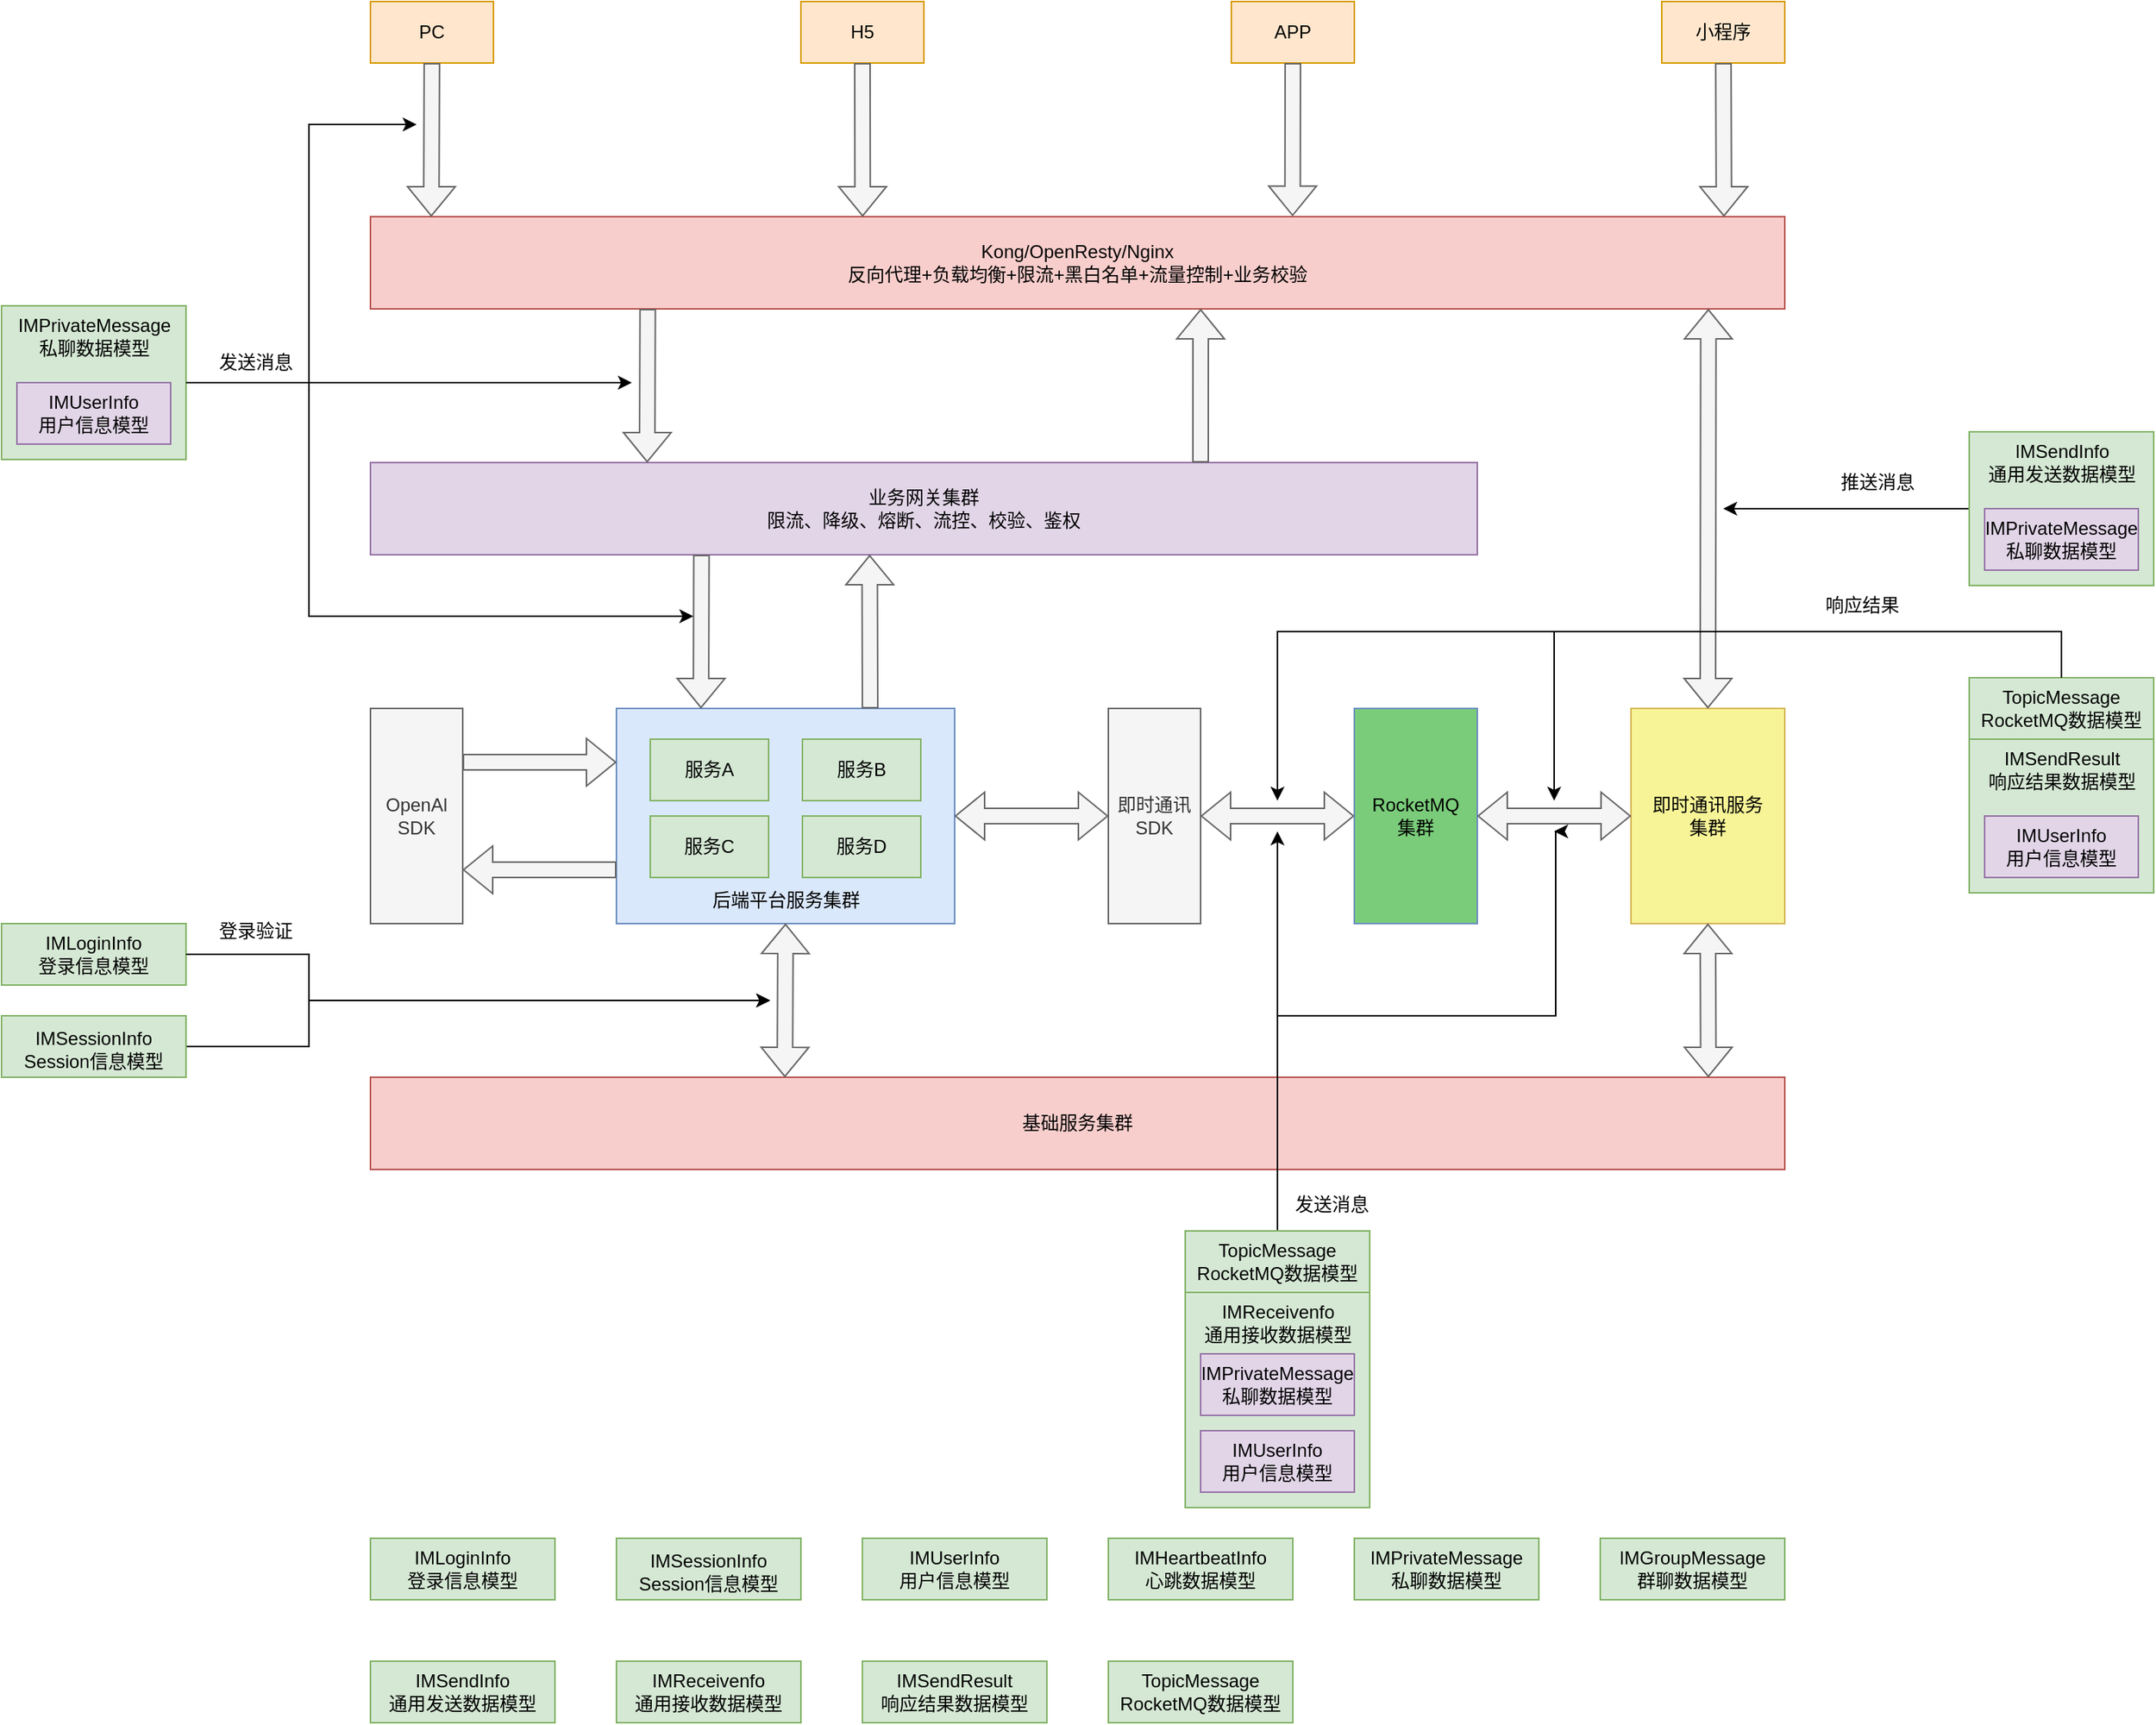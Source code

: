 <mxfile version="22.1.16" type="github">
  <diagram name="第 1 页" id="prUwxHIpTpnHMeyIK_7-">
    <mxGraphModel dx="2893" dy="2288" grid="1" gridSize="10" guides="1" tooltips="1" connect="1" arrows="1" fold="1" page="1" pageScale="1" pageWidth="827" pageHeight="1169" math="0" shadow="0">
      <root>
        <mxCell id="0" />
        <mxCell id="1" parent="0" />
        <mxCell id="vA53lnIsRnmp6saCnfre-1" value="PC" style="rounded=0;whiteSpace=wrap;html=1;fillColor=#ffe6cc;strokeColor=#d79b00;" vertex="1" parent="1">
          <mxGeometry x="40" y="-40" width="80" height="40" as="geometry" />
        </mxCell>
        <mxCell id="vA53lnIsRnmp6saCnfre-2" value="H5" style="rounded=0;whiteSpace=wrap;html=1;fillColor=#ffe6cc;strokeColor=#d79b00;" vertex="1" parent="1">
          <mxGeometry x="320" y="-40" width="80" height="40" as="geometry" />
        </mxCell>
        <mxCell id="vA53lnIsRnmp6saCnfre-3" value="APP" style="rounded=0;whiteSpace=wrap;html=1;fillColor=#ffe6cc;strokeColor=#d79b00;" vertex="1" parent="1">
          <mxGeometry x="600" y="-40" width="80" height="40" as="geometry" />
        </mxCell>
        <mxCell id="vA53lnIsRnmp6saCnfre-4" value="小程序" style="rounded=0;whiteSpace=wrap;html=1;fillColor=#ffe6cc;strokeColor=#d79b00;" vertex="1" parent="1">
          <mxGeometry x="880" y="-40" width="80" height="40" as="geometry" />
        </mxCell>
        <mxCell id="vA53lnIsRnmp6saCnfre-5" value="Kong/OpenResty/Nginx&lt;br&gt;反向代理+负载均衡+限流+黑白名单+流量控制+业务校验" style="rounded=0;whiteSpace=wrap;html=1;fillColor=#f8cecc;strokeColor=#b85450;" vertex="1" parent="1">
          <mxGeometry x="40" y="100" width="920" height="60" as="geometry" />
        </mxCell>
        <mxCell id="vA53lnIsRnmp6saCnfre-6" value="业务网关集群&lt;br&gt;限流、降级、熔断、流控、校验、鉴权" style="rounded=0;whiteSpace=wrap;html=1;fillColor=#e1d5e7;strokeColor=#9673a6;" vertex="1" parent="1">
          <mxGeometry x="40" y="260" width="720" height="60" as="geometry" />
        </mxCell>
        <mxCell id="vA53lnIsRnmp6saCnfre-9" value="OpenAl&lt;br&gt;SDK" style="rounded=0;whiteSpace=wrap;html=1;fillColor=#f5f5f5;fontColor=#333333;strokeColor=#666666;" vertex="1" parent="1">
          <mxGeometry x="40" y="420" width="60" height="140" as="geometry" />
        </mxCell>
        <mxCell id="vA53lnIsRnmp6saCnfre-10" value="即时通讯&lt;br&gt;SDK" style="rounded=0;whiteSpace=wrap;html=1;fillColor=#f5f5f5;fontColor=#333333;strokeColor=#666666;" vertex="1" parent="1">
          <mxGeometry x="520" y="420" width="60" height="140" as="geometry" />
        </mxCell>
        <mxCell id="vA53lnIsRnmp6saCnfre-18" value="" style="group" vertex="1" connectable="0" parent="1">
          <mxGeometry x="200" y="420" width="220" height="140" as="geometry" />
        </mxCell>
        <mxCell id="vA53lnIsRnmp6saCnfre-12" value="" style="rounded=0;whiteSpace=wrap;html=1;fillColor=#dae8fc;strokeColor=#6c8ebf;" vertex="1" parent="vA53lnIsRnmp6saCnfre-18">
          <mxGeometry width="220" height="140" as="geometry" />
        </mxCell>
        <mxCell id="vA53lnIsRnmp6saCnfre-14" value="服务A" style="rounded=0;whiteSpace=wrap;html=1;fillColor=#d5e8d4;strokeColor=#82b366;" vertex="1" parent="vA53lnIsRnmp6saCnfre-18">
          <mxGeometry x="22" y="20" width="77" height="40" as="geometry" />
        </mxCell>
        <mxCell id="vA53lnIsRnmp6saCnfre-15" value="服务B" style="rounded=0;whiteSpace=wrap;html=1;fillColor=#d5e8d4;strokeColor=#82b366;" vertex="1" parent="vA53lnIsRnmp6saCnfre-18">
          <mxGeometry x="121" y="20" width="77" height="40" as="geometry" />
        </mxCell>
        <mxCell id="vA53lnIsRnmp6saCnfre-16" value="服务C" style="rounded=0;whiteSpace=wrap;html=1;fillColor=#d5e8d4;strokeColor=#82b366;" vertex="1" parent="vA53lnIsRnmp6saCnfre-18">
          <mxGeometry x="22" y="70" width="77" height="40" as="geometry" />
        </mxCell>
        <mxCell id="vA53lnIsRnmp6saCnfre-17" value="服务D" style="rounded=0;whiteSpace=wrap;html=1;fillColor=#d5e8d4;strokeColor=#82b366;" vertex="1" parent="vA53lnIsRnmp6saCnfre-18">
          <mxGeometry x="121" y="70" width="77" height="40" as="geometry" />
        </mxCell>
        <mxCell id="vA53lnIsRnmp6saCnfre-13" value="后端平台服务集群" style="text;html=1;align=center;verticalAlign=middle;resizable=0;points=[];autosize=1;strokeColor=none;fillColor=none;" vertex="1" parent="vA53lnIsRnmp6saCnfre-18">
          <mxGeometry x="50" y="110" width="120" height="30" as="geometry" />
        </mxCell>
        <mxCell id="vA53lnIsRnmp6saCnfre-19" value="RocketMQ&lt;br&gt;集群" style="rounded=0;whiteSpace=wrap;html=1;fillColor=#7ACC7A;strokeColor=#6c8ebf;" vertex="1" parent="1">
          <mxGeometry x="680" y="420" width="80" height="140" as="geometry" />
        </mxCell>
        <mxCell id="vA53lnIsRnmp6saCnfre-20" value="即时通讯服务&lt;br&gt;集群" style="rounded=0;whiteSpace=wrap;html=1;fillColor=#F7F497;strokeColor=#d6b656;" vertex="1" parent="1">
          <mxGeometry x="860" y="420" width="100" height="140" as="geometry" />
        </mxCell>
        <mxCell id="vA53lnIsRnmp6saCnfre-24" value="IMHeartbeatInfo&lt;br&gt;心跳数据模型" style="rounded=0;whiteSpace=wrap;html=1;fillColor=#d5e8d4;strokeColor=#82b366;spacing=6;" vertex="1" parent="1">
          <mxGeometry x="520" y="960" width="120" height="40" as="geometry" />
        </mxCell>
        <mxCell id="vA53lnIsRnmp6saCnfre-26" value="IMGroupMessage&lt;br&gt;群聊数据模型" style="rounded=0;whiteSpace=wrap;html=1;fillColor=#d5e8d4;strokeColor=#82b366;spacing=6;" vertex="1" parent="1">
          <mxGeometry x="840" y="960" width="120" height="40" as="geometry" />
        </mxCell>
        <mxCell id="vA53lnIsRnmp6saCnfre-29" value="IMSendResult&lt;br&gt;响应结果数据模型" style="rounded=0;whiteSpace=wrap;html=1;fillColor=#d5e8d4;strokeColor=#82b366;spacing=6;" vertex="1" parent="1">
          <mxGeometry x="360" y="1040" width="120" height="40" as="geometry" />
        </mxCell>
        <mxCell id="vA53lnIsRnmp6saCnfre-30" value="TopicMessage&lt;br&gt;RocketMQ数据模型" style="rounded=0;whiteSpace=wrap;html=1;fillColor=#d5e8d4;strokeColor=#82b366;spacing=6;" vertex="1" parent="1">
          <mxGeometry x="520" y="1040" width="120" height="40" as="geometry" />
        </mxCell>
        <mxCell id="vA53lnIsRnmp6saCnfre-34" value="" style="shape=flexArrow;endArrow=classic;html=1;rounded=0;fillColor=#f5f5f5;strokeColor=#666666;entryX=0.043;entryY=0;entryDx=0;entryDy=0;entryPerimeter=0;" edge="1" parent="1" source="vA53lnIsRnmp6saCnfre-1" target="vA53lnIsRnmp6saCnfre-5">
          <mxGeometry width="50" height="50" relative="1" as="geometry">
            <mxPoint x="79.58" y="40" as="sourcePoint" />
            <mxPoint x="79.58" y="85" as="targetPoint" />
          </mxGeometry>
        </mxCell>
        <mxCell id="vA53lnIsRnmp6saCnfre-36" value="" style="shape=flexArrow;endArrow=classic;html=1;rounded=0;fillColor=#f5f5f5;strokeColor=#666666;exitX=0.5;exitY=1;exitDx=0;exitDy=0;entryX=0.348;entryY=0;entryDx=0;entryDy=0;entryPerimeter=0;" edge="1" parent="1" source="vA53lnIsRnmp6saCnfre-2" target="vA53lnIsRnmp6saCnfre-5">
          <mxGeometry width="50" height="50" relative="1" as="geometry">
            <mxPoint x="359.81" y="40" as="sourcePoint" />
            <mxPoint x="360" y="90" as="targetPoint" />
          </mxGeometry>
        </mxCell>
        <mxCell id="vA53lnIsRnmp6saCnfre-37" value="" style="shape=flexArrow;endArrow=classic;html=1;rounded=0;fillColor=#f5f5f5;strokeColor=#666666;entryX=0.652;entryY=-0.006;entryDx=0;entryDy=0;entryPerimeter=0;" edge="1" parent="1" source="vA53lnIsRnmp6saCnfre-3" target="vA53lnIsRnmp6saCnfre-5">
          <mxGeometry width="50" height="50" relative="1" as="geometry">
            <mxPoint x="639.6" y="40" as="sourcePoint" />
            <mxPoint x="639.6" y="100" as="targetPoint" />
          </mxGeometry>
        </mxCell>
        <mxCell id="vA53lnIsRnmp6saCnfre-38" value="" style="shape=flexArrow;endArrow=classic;html=1;rounded=0;fillColor=#f5f5f5;strokeColor=#666666;entryX=0.957;entryY=0;entryDx=0;entryDy=0;entryPerimeter=0;" edge="1" parent="1" source="vA53lnIsRnmp6saCnfre-4" target="vA53lnIsRnmp6saCnfre-5">
          <mxGeometry width="50" height="50" relative="1" as="geometry">
            <mxPoint x="919.8" y="40" as="sourcePoint" />
            <mxPoint x="920" y="80" as="targetPoint" />
          </mxGeometry>
        </mxCell>
        <mxCell id="vA53lnIsRnmp6saCnfre-39" value="" style="shape=flexArrow;endArrow=classic;html=1;rounded=0;fillColor=#f5f5f5;strokeColor=#666666;entryX=0.25;entryY=0;entryDx=0;entryDy=0;exitX=0.196;exitY=1;exitDx=0;exitDy=0;exitPerimeter=0;" edge="1" parent="1" source="vA53lnIsRnmp6saCnfre-5" target="vA53lnIsRnmp6saCnfre-6">
          <mxGeometry width="50" height="50" relative="1" as="geometry">
            <mxPoint x="220" y="250" as="sourcePoint" />
            <mxPoint x="190" y="310" as="targetPoint" />
          </mxGeometry>
        </mxCell>
        <mxCell id="vA53lnIsRnmp6saCnfre-40" value="" style="shape=flexArrow;endArrow=classic;html=1;rounded=0;fillColor=#f5f5f5;strokeColor=#666666;exitX=0.75;exitY=0;exitDx=0;exitDy=0;entryX=0.587;entryY=1;entryDx=0;entryDy=0;entryPerimeter=0;" edge="1" parent="1" source="vA53lnIsRnmp6saCnfre-6" target="vA53lnIsRnmp6saCnfre-5">
          <mxGeometry width="50" height="50" relative="1" as="geometry">
            <mxPoint x="450" y="240" as="sourcePoint" />
            <mxPoint x="580" y="250" as="targetPoint" />
          </mxGeometry>
        </mxCell>
        <mxCell id="vA53lnIsRnmp6saCnfre-41" value="" style="shape=flexArrow;endArrow=classic;html=1;rounded=0;fillColor=#f5f5f5;strokeColor=#666666;entryX=0.25;entryY=0;entryDx=0;entryDy=0;exitX=0.299;exitY=1;exitDx=0;exitDy=0;exitPerimeter=0;" edge="1" parent="1" source="vA53lnIsRnmp6saCnfre-6" target="vA53lnIsRnmp6saCnfre-12">
          <mxGeometry width="50" height="50" relative="1" as="geometry">
            <mxPoint x="255" y="330" as="sourcePoint" />
            <mxPoint x="230" y="270" as="targetPoint" />
          </mxGeometry>
        </mxCell>
        <mxCell id="vA53lnIsRnmp6saCnfre-42" value="" style="shape=flexArrow;endArrow=classic;html=1;rounded=0;fillColor=#f5f5f5;strokeColor=#666666;exitX=0.75;exitY=0;exitDx=0;exitDy=0;entryX=0.451;entryY=1;entryDx=0;entryDy=0;entryPerimeter=0;" edge="1" parent="1" source="vA53lnIsRnmp6saCnfre-12" target="vA53lnIsRnmp6saCnfre-6">
          <mxGeometry width="50" height="50" relative="1" as="geometry">
            <mxPoint x="360" y="400" as="sourcePoint" />
            <mxPoint x="365" y="340" as="targetPoint" />
          </mxGeometry>
        </mxCell>
        <mxCell id="vA53lnIsRnmp6saCnfre-43" value="" style="shape=flexArrow;endArrow=classic;html=1;rounded=0;fillColor=#f5f5f5;strokeColor=#666666;entryX=0;entryY=0.25;entryDx=0;entryDy=0;exitX=1;exitY=0.25;exitDx=0;exitDy=0;" edge="1" parent="1" source="vA53lnIsRnmp6saCnfre-9" target="vA53lnIsRnmp6saCnfre-12">
          <mxGeometry width="50" height="50" relative="1" as="geometry">
            <mxPoint x="130" y="370" as="sourcePoint" />
            <mxPoint x="130" y="470" as="targetPoint" />
          </mxGeometry>
        </mxCell>
        <mxCell id="vA53lnIsRnmp6saCnfre-44" value="" style="shape=flexArrow;endArrow=classic;html=1;rounded=0;fillColor=#f5f5f5;strokeColor=#666666;exitX=0;exitY=0.75;exitDx=0;exitDy=0;entryX=1;entryY=0.75;entryDx=0;entryDy=0;" edge="1" parent="1" source="vA53lnIsRnmp6saCnfre-12" target="vA53lnIsRnmp6saCnfre-9">
          <mxGeometry width="50" height="50" relative="1" as="geometry">
            <mxPoint x="30" y="520" as="sourcePoint" />
            <mxPoint x="120" y="600" as="targetPoint" />
          </mxGeometry>
        </mxCell>
        <mxCell id="vA53lnIsRnmp6saCnfre-45" value="" style="shape=flexArrow;endArrow=classic;startArrow=classic;html=1;rounded=0;fillColor=#f5f5f5;strokeColor=#666666;exitX=0.5;exitY=0;exitDx=0;exitDy=0;entryX=0.946;entryY=1;entryDx=0;entryDy=0;entryPerimeter=0;" edge="1" parent="1" source="vA53lnIsRnmp6saCnfre-20" target="vA53lnIsRnmp6saCnfre-5">
          <mxGeometry width="100" height="100" relative="1" as="geometry">
            <mxPoint x="920" y="420" as="sourcePoint" />
            <mxPoint x="910" y="170" as="targetPoint" />
          </mxGeometry>
        </mxCell>
        <mxCell id="vA53lnIsRnmp6saCnfre-46" value="" style="shape=flexArrow;endArrow=classic;startArrow=classic;html=1;rounded=0;fillColor=#f5f5f5;strokeColor=#666666;exitX=0;exitY=0.5;exitDx=0;exitDy=0;" edge="1" parent="1" source="vA53lnIsRnmp6saCnfre-20" target="vA53lnIsRnmp6saCnfre-19">
          <mxGeometry width="100" height="100" relative="1" as="geometry">
            <mxPoint x="780" y="480" as="sourcePoint" />
            <mxPoint x="780" y="220" as="targetPoint" />
          </mxGeometry>
        </mxCell>
        <mxCell id="vA53lnIsRnmp6saCnfre-47" value="" style="shape=flexArrow;endArrow=classic;startArrow=classic;html=1;rounded=0;fillColor=#f5f5f5;strokeColor=#666666;" edge="1" parent="1" source="vA53lnIsRnmp6saCnfre-19" target="vA53lnIsRnmp6saCnfre-10">
          <mxGeometry width="100" height="100" relative="1" as="geometry">
            <mxPoint x="680" y="489.72" as="sourcePoint" />
            <mxPoint x="580" y="489.72" as="targetPoint" />
          </mxGeometry>
        </mxCell>
        <mxCell id="vA53lnIsRnmp6saCnfre-48" value="" style="shape=flexArrow;endArrow=classic;startArrow=classic;html=1;rounded=0;fillColor=#f5f5f5;strokeColor=#666666;" edge="1" parent="1" source="vA53lnIsRnmp6saCnfre-10" target="vA53lnIsRnmp6saCnfre-12">
          <mxGeometry width="100" height="100" relative="1" as="geometry">
            <mxPoint x="520" y="489.72" as="sourcePoint" />
            <mxPoint x="420" y="489.72" as="targetPoint" />
          </mxGeometry>
        </mxCell>
        <mxCell id="vA53lnIsRnmp6saCnfre-60" value="IMReceivenfo&lt;br&gt;通用接收数据模型" style="rounded=0;whiteSpace=wrap;html=1;fillColor=#d5e8d4;strokeColor=#82b366;spacing=6;" vertex="1" parent="1">
          <mxGeometry x="200" y="1040" width="120" height="40" as="geometry" />
        </mxCell>
        <mxCell id="vA53lnIsRnmp6saCnfre-61" value="IMLoginInfo&lt;br&gt;登录信息模型" style="rounded=0;whiteSpace=wrap;html=1;fillColor=#d5e8d4;strokeColor=#82b366;spacing=6;" vertex="1" parent="1">
          <mxGeometry x="40" y="960" width="120" height="40" as="geometry" />
        </mxCell>
        <mxCell id="vA53lnIsRnmp6saCnfre-62" value="IMSessionInfo&lt;span style=&quot;color: rgb(51, 51, 51); font-family: monospace; font-size: 16px; text-align: left; background-color: rgba(0, 0, 0, 0.03);&quot;&gt; &lt;/span&gt;&lt;br&gt;Session信息模型" style="rounded=0;whiteSpace=wrap;html=1;fillColor=#d5e8d4;strokeColor=#82b366;spacing=6;" vertex="1" parent="1">
          <mxGeometry x="200" y="960" width="120" height="40" as="geometry" />
        </mxCell>
        <mxCell id="vA53lnIsRnmp6saCnfre-63" value="IMUserInfo&lt;br&gt;用户信息模型" style="rounded=0;whiteSpace=wrap;html=1;fillColor=#d5e8d4;strokeColor=#82b366;spacing=6;" vertex="1" parent="1">
          <mxGeometry x="360" y="960" width="120" height="40" as="geometry" />
        </mxCell>
        <mxCell id="vA53lnIsRnmp6saCnfre-64" value="IMPrivateMessage&lt;br&gt;私聊数据模型" style="rounded=0;whiteSpace=wrap;html=1;fillColor=#d5e8d4;strokeColor=#82b366;spacing=6;" vertex="1" parent="1">
          <mxGeometry x="680" y="960" width="120" height="40" as="geometry" />
        </mxCell>
        <mxCell id="vA53lnIsRnmp6saCnfre-86" value="" style="group" vertex="1" connectable="0" parent="1">
          <mxGeometry x="-200" y="158" width="120" height="100" as="geometry" />
        </mxCell>
        <mxCell id="vA53lnIsRnmp6saCnfre-71" value="" style="rounded=0;whiteSpace=wrap;html=1;fillColor=#d5e8d4;strokeColor=#82b366;spacing=6;" vertex="1" parent="vA53lnIsRnmp6saCnfre-86">
          <mxGeometry width="120" height="100" as="geometry" />
        </mxCell>
        <mxCell id="vA53lnIsRnmp6saCnfre-121" style="edgeStyle=orthogonalEdgeStyle;rounded=0;orthogonalLoop=1;jettySize=auto;html=1;exitX=1;exitY=0.5;exitDx=0;exitDy=0;" edge="1" parent="vA53lnIsRnmp6saCnfre-86" source="vA53lnIsRnmp6saCnfre-71">
          <mxGeometry relative="1" as="geometry">
            <mxPoint x="410" y="50" as="targetPoint" />
          </mxGeometry>
        </mxCell>
        <mxCell id="vA53lnIsRnmp6saCnfre-122" style="edgeStyle=orthogonalEdgeStyle;rounded=0;orthogonalLoop=1;jettySize=auto;html=1;exitX=1;exitY=0.5;exitDx=0;exitDy=0;" edge="1" parent="vA53lnIsRnmp6saCnfre-86" source="vA53lnIsRnmp6saCnfre-71">
          <mxGeometry relative="1" as="geometry">
            <mxPoint x="270" y="-118" as="targetPoint" />
            <Array as="points">
              <mxPoint x="200" y="50" />
              <mxPoint x="200" y="-118" />
            </Array>
          </mxGeometry>
        </mxCell>
        <mxCell id="vA53lnIsRnmp6saCnfre-123" style="edgeStyle=orthogonalEdgeStyle;rounded=0;orthogonalLoop=1;jettySize=auto;html=1;exitX=1;exitY=0.5;exitDx=0;exitDy=0;" edge="1" parent="vA53lnIsRnmp6saCnfre-86" source="vA53lnIsRnmp6saCnfre-71">
          <mxGeometry relative="1" as="geometry">
            <mxPoint x="450" y="202" as="targetPoint" />
            <Array as="points">
              <mxPoint x="200" y="50" />
              <mxPoint x="200" y="202" />
            </Array>
          </mxGeometry>
        </mxCell>
        <mxCell id="vA53lnIsRnmp6saCnfre-72" value="IMPrivateMessage&lt;br style=&quot;border-color: var(--border-color);&quot;&gt;&lt;span style=&quot;&quot;&gt;私聊数据模型&lt;/span&gt;" style="text;html=1;align=center;verticalAlign=middle;resizable=0;points=[];autosize=1;strokeColor=none;fillColor=none;" vertex="1" parent="vA53lnIsRnmp6saCnfre-86">
          <mxGeometry width="120" height="40" as="geometry" />
        </mxCell>
        <mxCell id="vA53lnIsRnmp6saCnfre-75" value="IMUserInfo&lt;br&gt;用户信息模型" style="rounded=0;whiteSpace=wrap;html=1;fillColor=#e1d5e7;strokeColor=#9673a6;spacing=6;" vertex="1" parent="vA53lnIsRnmp6saCnfre-86">
          <mxGeometry x="10" y="50" width="100" height="40" as="geometry" />
        </mxCell>
        <mxCell id="vA53lnIsRnmp6saCnfre-91" value="" style="group" vertex="1" connectable="0" parent="1">
          <mxGeometry x="1080" y="240" width="120" height="100" as="geometry" />
        </mxCell>
        <mxCell id="vA53lnIsRnmp6saCnfre-92" style="edgeStyle=orthogonalEdgeStyle;rounded=0;orthogonalLoop=1;jettySize=auto;html=1;" edge="1" parent="vA53lnIsRnmp6saCnfre-91" source="vA53lnIsRnmp6saCnfre-67">
          <mxGeometry relative="1" as="geometry">
            <mxPoint x="-160" y="50" as="targetPoint" />
          </mxGeometry>
        </mxCell>
        <mxCell id="vA53lnIsRnmp6saCnfre-67" value="" style="rounded=0;whiteSpace=wrap;html=1;fillColor=#d5e8d4;strokeColor=#82b366;spacing=6;" vertex="1" parent="vA53lnIsRnmp6saCnfre-91">
          <mxGeometry width="120" height="100" as="geometry" />
        </mxCell>
        <mxCell id="vA53lnIsRnmp6saCnfre-89" value="IMSendInfo&lt;br style=&quot;border-color: var(--border-color);&quot;&gt;&lt;span style=&quot;border-color: var(--border-color);&quot;&gt;通用发送数据模型&lt;/span&gt;" style="text;html=1;align=center;verticalAlign=middle;resizable=0;points=[];autosize=1;strokeColor=none;fillColor=none;" vertex="1" parent="vA53lnIsRnmp6saCnfre-91">
          <mxGeometry width="120" height="40" as="geometry" />
        </mxCell>
        <mxCell id="vA53lnIsRnmp6saCnfre-90" value="IMPrivateMessage&lt;br&gt;私聊数据模型" style="rounded=0;whiteSpace=wrap;html=1;fillColor=#e1d5e7;strokeColor=#9673a6;spacing=6;" vertex="1" parent="vA53lnIsRnmp6saCnfre-91">
          <mxGeometry x="10" y="50" width="100" height="40" as="geometry" />
        </mxCell>
        <mxCell id="vA53lnIsRnmp6saCnfre-93" value="IMSendInfo&lt;br style=&quot;border-color: var(--border-color);&quot;&gt;&lt;span style=&quot;border-color: var(--border-color);&quot;&gt;通用发送数据模型&lt;/span&gt;" style="rounded=0;whiteSpace=wrap;html=1;fillColor=#d5e8d4;strokeColor=#82b366;spacing=6;" vertex="1" parent="1">
          <mxGeometry x="40" y="1040" width="120" height="40" as="geometry" />
        </mxCell>
        <mxCell id="vA53lnIsRnmp6saCnfre-114" value="推送消息" style="text;html=1;align=center;verticalAlign=middle;resizable=0;points=[];autosize=1;strokeColor=none;fillColor=none;" vertex="1" parent="1">
          <mxGeometry x="985" y="258" width="70" height="30" as="geometry" />
        </mxCell>
        <mxCell id="vA53lnIsRnmp6saCnfre-115" value="基础服务集群" style="rounded=0;whiteSpace=wrap;html=1;fillColor=#f8cecc;strokeColor=#b85450;spacing=6;" vertex="1" parent="1">
          <mxGeometry x="40" y="660" width="920" height="60" as="geometry" />
        </mxCell>
        <mxCell id="vA53lnIsRnmp6saCnfre-117" value="" style="shape=flexArrow;endArrow=classic;startArrow=classic;html=1;rounded=0;fillColor=#f5f5f5;strokeColor=#666666;exitX=0.946;exitY=0;exitDx=0;exitDy=0;exitPerimeter=0;" edge="1" parent="1" source="vA53lnIsRnmp6saCnfre-115">
          <mxGeometry width="100" height="100" relative="1" as="geometry">
            <mxPoint x="910" y="650" as="sourcePoint" />
            <mxPoint x="910" y="560" as="targetPoint" />
          </mxGeometry>
        </mxCell>
        <mxCell id="vA53lnIsRnmp6saCnfre-118" value="" style="shape=flexArrow;endArrow=classic;startArrow=classic;html=1;rounded=0;fillColor=#f5f5f5;strokeColor=#666666;entryX=0.5;entryY=1;entryDx=0;entryDy=0;exitX=0.293;exitY=0;exitDx=0;exitDy=0;exitPerimeter=0;" edge="1" parent="1" source="vA53lnIsRnmp6saCnfre-115" target="vA53lnIsRnmp6saCnfre-12">
          <mxGeometry width="100" height="100" relative="1" as="geometry">
            <mxPoint x="310" y="650" as="sourcePoint" />
            <mxPoint x="250" y="580" as="targetPoint" />
          </mxGeometry>
        </mxCell>
        <mxCell id="vA53lnIsRnmp6saCnfre-110" value="" style="group" vertex="1" connectable="0" parent="1">
          <mxGeometry x="570" y="760" width="120" height="180" as="geometry" />
        </mxCell>
        <mxCell id="vA53lnIsRnmp6saCnfre-112" style="edgeStyle=orthogonalEdgeStyle;rounded=0;orthogonalLoop=1;jettySize=auto;html=1;" edge="1" parent="vA53lnIsRnmp6saCnfre-110" source="vA53lnIsRnmp6saCnfre-95">
          <mxGeometry relative="1" as="geometry">
            <mxPoint x="60" y="-260" as="targetPoint" />
          </mxGeometry>
        </mxCell>
        <mxCell id="vA53lnIsRnmp6saCnfre-151" style="edgeStyle=orthogonalEdgeStyle;rounded=0;orthogonalLoop=1;jettySize=auto;html=1;" edge="1" parent="vA53lnIsRnmp6saCnfre-110" source="vA53lnIsRnmp6saCnfre-95">
          <mxGeometry relative="1" as="geometry">
            <mxPoint x="240" y="-260" as="targetPoint" />
            <Array as="points">
              <mxPoint x="60" y="-140" />
              <mxPoint x="241" y="-140" />
            </Array>
          </mxGeometry>
        </mxCell>
        <mxCell id="vA53lnIsRnmp6saCnfre-95" value="TopicMessage&lt;br&gt;RocketMQ数据模型" style="rounded=0;whiteSpace=wrap;html=1;fillColor=#d5e8d4;strokeColor=#82b366;spacing=6;" vertex="1" parent="vA53lnIsRnmp6saCnfre-110">
          <mxGeometry width="120" height="40" as="geometry" />
        </mxCell>
        <mxCell id="vA53lnIsRnmp6saCnfre-97" value="" style="group" vertex="1" connectable="0" parent="vA53lnIsRnmp6saCnfre-110">
          <mxGeometry y="40" width="120" height="140" as="geometry" />
        </mxCell>
        <mxCell id="vA53lnIsRnmp6saCnfre-98" value="" style="rounded=0;whiteSpace=wrap;html=1;fillColor=#d5e8d4;strokeColor=#82b366;spacing=6;" vertex="1" parent="vA53lnIsRnmp6saCnfre-97">
          <mxGeometry width="120" height="140" as="geometry" />
        </mxCell>
        <mxCell id="vA53lnIsRnmp6saCnfre-100" value="IMReceivenfo&lt;br style=&quot;border-color: var(--border-color);&quot;&gt;&lt;span style=&quot;&quot;&gt;通用接收数据模型&lt;/span&gt;" style="text;html=1;align=center;verticalAlign=middle;resizable=0;points=[];autosize=1;strokeColor=none;fillColor=none;" vertex="1" parent="vA53lnIsRnmp6saCnfre-97">
          <mxGeometry width="120" height="40" as="geometry" />
        </mxCell>
        <mxCell id="vA53lnIsRnmp6saCnfre-101" value="IMPrivateMessage&lt;br&gt;私聊数据模型" style="rounded=0;whiteSpace=wrap;html=1;fillColor=#e1d5e7;strokeColor=#9673a6;spacing=6;" vertex="1" parent="vA53lnIsRnmp6saCnfre-97">
          <mxGeometry x="10" y="40" width="100" height="40" as="geometry" />
        </mxCell>
        <mxCell id="vA53lnIsRnmp6saCnfre-102" value="IMUserInfo&lt;br&gt;用户信息模型" style="rounded=0;whiteSpace=wrap;html=1;fillColor=#e1d5e7;strokeColor=#9673a6;spacing=6;" vertex="1" parent="vA53lnIsRnmp6saCnfre-97">
          <mxGeometry x="10" y="90" width="100" height="40" as="geometry" />
        </mxCell>
        <mxCell id="vA53lnIsRnmp6saCnfre-127" value="IMLoginInfo&lt;br&gt;登录信息模型" style="rounded=0;whiteSpace=wrap;html=1;fillColor=#d5e8d4;strokeColor=#82b366;spacing=6;" vertex="1" parent="1">
          <mxGeometry x="-200" y="560" width="120" height="40" as="geometry" />
        </mxCell>
        <mxCell id="vA53lnIsRnmp6saCnfre-130" style="edgeStyle=orthogonalEdgeStyle;rounded=0;orthogonalLoop=1;jettySize=auto;html=1;exitX=1;exitY=0.5;exitDx=0;exitDy=0;" edge="1" parent="1" source="vA53lnIsRnmp6saCnfre-128">
          <mxGeometry relative="1" as="geometry">
            <mxPoint x="300" y="610" as="targetPoint" />
            <Array as="points">
              <mxPoint y="640" />
              <mxPoint y="610" />
            </Array>
          </mxGeometry>
        </mxCell>
        <mxCell id="vA53lnIsRnmp6saCnfre-128" value="IMSessionInfo&lt;span style=&quot;color: rgb(51, 51, 51); font-family: monospace; font-size: 16px; text-align: left; background-color: rgba(0, 0, 0, 0.03);&quot;&gt; &lt;/span&gt;&lt;br&gt;Session信息模型" style="rounded=0;whiteSpace=wrap;html=1;fillColor=#d5e8d4;strokeColor=#82b366;spacing=6;" vertex="1" parent="1">
          <mxGeometry x="-200" y="620" width="120" height="40" as="geometry" />
        </mxCell>
        <mxCell id="vA53lnIsRnmp6saCnfre-132" style="edgeStyle=orthogonalEdgeStyle;rounded=0;orthogonalLoop=1;jettySize=auto;html=1;exitX=1;exitY=0.5;exitDx=0;exitDy=0;" edge="1" parent="1" source="vA53lnIsRnmp6saCnfre-127">
          <mxGeometry relative="1" as="geometry">
            <mxPoint x="300" y="610" as="targetPoint" />
            <mxPoint x="-70" y="650" as="sourcePoint" />
            <Array as="points">
              <mxPoint y="580" />
              <mxPoint y="610" />
            </Array>
          </mxGeometry>
        </mxCell>
        <mxCell id="vA53lnIsRnmp6saCnfre-145" value="" style="group" vertex="1" connectable="0" parent="1">
          <mxGeometry x="1080" y="400" width="120" height="140" as="geometry" />
        </mxCell>
        <mxCell id="vA53lnIsRnmp6saCnfre-133" value="" style="rounded=0;whiteSpace=wrap;html=1;fillColor=#d5e8d4;strokeColor=#82b366;spacing=6;" vertex="1" parent="vA53lnIsRnmp6saCnfre-145">
          <mxGeometry y="40" width="120" height="100" as="geometry" />
        </mxCell>
        <mxCell id="vA53lnIsRnmp6saCnfre-134" value="TopicMessage&lt;br&gt;RocketMQ数据模型" style="rounded=0;whiteSpace=wrap;html=1;fillColor=#d5e8d4;strokeColor=#82b366;spacing=6;" vertex="1" parent="vA53lnIsRnmp6saCnfre-145">
          <mxGeometry width="120" height="40" as="geometry" />
        </mxCell>
        <mxCell id="vA53lnIsRnmp6saCnfre-135" value="IMSendResult&lt;br style=&quot;border-color: var(--border-color);&quot;&gt;&lt;span style=&quot;&quot;&gt;响应结果数据模型&lt;/span&gt;" style="text;html=1;align=center;verticalAlign=middle;resizable=0;points=[];autosize=1;strokeColor=none;fillColor=none;" vertex="1" parent="vA53lnIsRnmp6saCnfre-145">
          <mxGeometry y="40" width="120" height="40" as="geometry" />
        </mxCell>
        <mxCell id="vA53lnIsRnmp6saCnfre-144" value="IMUserInfo&lt;br&gt;用户信息模型" style="rounded=0;whiteSpace=wrap;html=1;fillColor=#e1d5e7;strokeColor=#9673a6;spacing=6;" vertex="1" parent="vA53lnIsRnmp6saCnfre-145">
          <mxGeometry x="10" y="90" width="100" height="40" as="geometry" />
        </mxCell>
        <mxCell id="vA53lnIsRnmp6saCnfre-146" value="发送消息" style="text;html=1;align=center;verticalAlign=middle;resizable=0;points=[];autosize=1;strokeColor=none;fillColor=none;" vertex="1" parent="1">
          <mxGeometry x="-70" y="180" width="70" height="30" as="geometry" />
        </mxCell>
        <mxCell id="vA53lnIsRnmp6saCnfre-147" style="edgeStyle=orthogonalEdgeStyle;rounded=0;orthogonalLoop=1;jettySize=auto;html=1;exitX=0.5;exitY=0;exitDx=0;exitDy=0;" edge="1" parent="1" source="vA53lnIsRnmp6saCnfre-134">
          <mxGeometry relative="1" as="geometry">
            <mxPoint x="1330" y="370" as="sourcePoint" />
            <mxPoint x="810" y="480" as="targetPoint" />
            <Array as="points">
              <mxPoint x="1140" y="370" />
              <mxPoint x="810" y="370" />
            </Array>
          </mxGeometry>
        </mxCell>
        <mxCell id="vA53lnIsRnmp6saCnfre-148" value="响应结果" style="text;html=1;align=center;verticalAlign=middle;resizable=0;points=[];autosize=1;strokeColor=none;fillColor=none;" vertex="1" parent="1">
          <mxGeometry x="975" y="338" width="70" height="30" as="geometry" />
        </mxCell>
        <mxCell id="vA53lnIsRnmp6saCnfre-150" style="edgeStyle=orthogonalEdgeStyle;rounded=0;orthogonalLoop=1;jettySize=auto;html=1;exitX=0.5;exitY=0;exitDx=0;exitDy=0;" edge="1" parent="1" source="vA53lnIsRnmp6saCnfre-134">
          <mxGeometry relative="1" as="geometry">
            <mxPoint x="1150" y="410" as="sourcePoint" />
            <mxPoint x="630" y="480" as="targetPoint" />
            <Array as="points">
              <mxPoint x="1140" y="370" />
              <mxPoint x="630" y="370" />
            </Array>
          </mxGeometry>
        </mxCell>
        <mxCell id="vA53lnIsRnmp6saCnfre-152" value="发送消息" style="text;html=1;align=center;verticalAlign=middle;resizable=0;points=[];autosize=1;strokeColor=none;fillColor=none;" vertex="1" parent="1">
          <mxGeometry x="630" y="728" width="70" height="30" as="geometry" />
        </mxCell>
        <mxCell id="vA53lnIsRnmp6saCnfre-153" value="登录验证" style="text;html=1;align=center;verticalAlign=middle;resizable=0;points=[];autosize=1;strokeColor=none;fillColor=none;" vertex="1" parent="1">
          <mxGeometry x="-70" y="550" width="70" height="30" as="geometry" />
        </mxCell>
      </root>
    </mxGraphModel>
  </diagram>
</mxfile>
